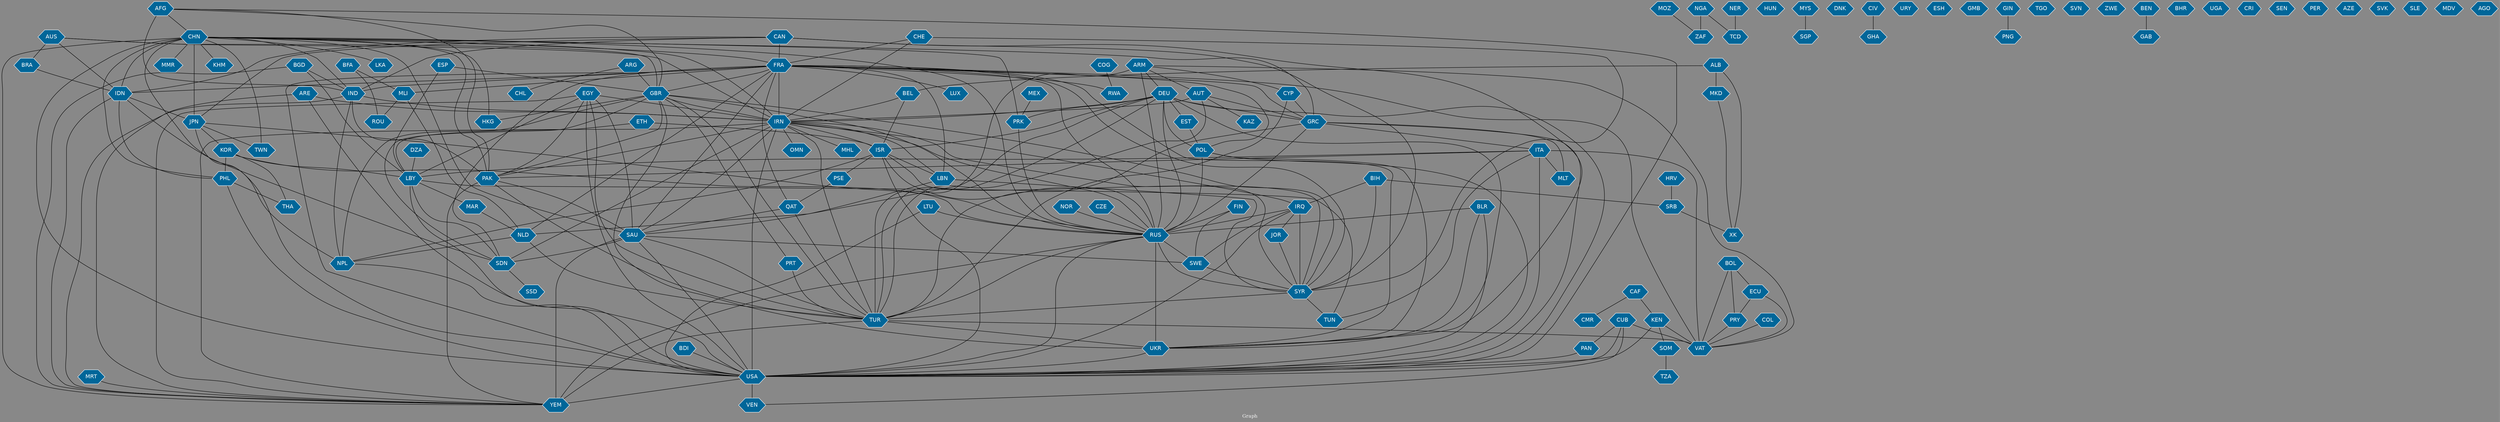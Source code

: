// Countries together in item graph
graph {
	graph [bgcolor="#888888" fontcolor=white fontsize=12 label="Graph" outputorder=edgesfirst overlap=prism]
	node [color=white fillcolor="#006699" fontcolor=white fontname=Helvetica shape=hexagon style=filled]
	edge [arrowhead=open color=black fontcolor=white fontname=Courier fontsize=12]
		IRQ [label=IRQ]
		IRN [label=IRN]
		UKR [label=UKR]
		TUR [label=TUR]
		CHN [label=CHN]
		RUS [label=RUS]
		YEM [label=YEM]
		NGA [label=NGA]
		SAU [label=SAU]
		SYR [label=SYR]
		ISR [label=ISR]
		FRA [label=FRA]
		CUB [label=CUB]
		JPN [label=JPN]
		GRC [label=GRC]
		USA [label=USA]
		CYP [label=CYP]
		EGY [label=EGY]
		JOR [label=JOR]
		LBY [label=LBY]
		PAK [label=PAK]
		PSE [label=PSE]
		AUS [label=AUS]
		POL [label=POL]
		BGD [label=BGD]
		KEN [label=KEN]
		MLI [label=MLI]
		NLD [label=NLD]
		ZAF [label=ZAF]
		HUN [label=HUN]
		ROU [label=ROU]
		SOM [label=SOM]
		IDN [label=IDN]
		MOZ [label=MOZ]
		SWE [label=SWE]
		VAT [label=VAT]
		DEU [label=DEU]
		TUN [label=TUN]
		MEX [label=MEX]
		NPL [label=NPL]
		ESP [label=ESP]
		SGP [label=SGP]
		MYS [label=MYS]
		DNK [label=DNK]
		BRA [label=BRA]
		AFG [label=AFG]
		GBR [label=GBR]
		HKG [label=HKG]
		FIN [label=FIN]
		KOR [label=KOR]
		KAZ [label=KAZ]
		ARG [label=ARG]
		SDN [label=SDN]
		THA [label=THA]
		MAR [label=MAR]
		PRK [label=PRK]
		ITA [label=ITA]
		ETH [label=ETH]
		CHL [label=CHL]
		BEL [label=BEL]
		SRB [label=SRB]
		CIV [label=CIV]
		GHA [label=GHA]
		BDI [label=BDI]
		LKA [label=LKA]
		ARM [label=ARM]
		URY [label=URY]
		IND [label=IND]
		CAN [label=CAN]
		PRY [label=PRY]
		ECU [label=ECU]
		BOL [label=BOL]
		COG [label=COG]
		ARE [label=ARE]
		PRT [label=PRT]
		ESH [label=ESH]
		CAF [label=CAF]
		GMB [label=GMB]
		GIN [label=GIN]
		PNG [label=PNG]
		TWN [label=TWN]
		CHE [label=CHE]
		ALB [label=ALB]
		TGO [label=TGO]
		BIH [label=BIH]
		NOR [label=NOR]
		SVN [label=SVN]
		MLT [label=MLT]
		MMR [label=MMR]
		PHL [label=PHL]
		LBN [label=LBN]
		MHL [label=MHL]
		MKD [label=MKD]
		VEN [label=VEN]
		QAT [label=QAT]
		LTU [label=LTU]
		COL [label=COL]
		ZWE [label=ZWE]
		BEN [label=BEN]
		GAB [label=GAB]
		BLR [label=BLR]
		DZA [label=DZA]
		XK [label=XK]
		CZE [label=CZE]
		TZA [label=TZA]
		KHM [label=KHM]
		TCD [label=TCD]
		BHR [label=BHR]
		PAN [label=PAN]
		AUT [label=AUT]
		SSD [label=SSD]
		NER [label=NER]
		OMN [label=OMN]
		UGA [label=UGA]
		CRI [label=CRI]
		CMR [label=CMR]
		BFA [label=BFA]
		LUX [label=LUX]
		EST [label=EST]
		SEN [label=SEN]
		PER [label=PER]
		RWA [label=RWA]
		MRT [label=MRT]
		AZE [label=AZE]
		HRV [label=HRV]
		SVK [label=SVK]
		SLE [label=SLE]
		MDV [label=MDV]
		AGO [label=AGO]
			FRA -- IDN [weight=2]
			AUT -- GRC [weight=1]
			GBR -- SDN [weight=1]
			SYR -- TUR [weight=3]
			FRA -- NLD [weight=4]
			BLR -- USA [weight=1]
			CUB -- PAN [weight=1]
			ETH -- LBY [weight=6]
			CHN -- NPL [weight=1]
			FRA -- IRN [weight=7]
			AUT -- TUR [weight=1]
			CAN -- SYR [weight=1]
			SAU -- YEM [weight=69]
			LBY -- SDN [weight=1]
			GBR -- IRN [weight=1]
			RUS -- TUR [weight=2]
			SAU -- SWE [weight=1]
			BFA -- ROU [weight=2]
			FIN -- SWE [weight=2]
			CHN -- SAU [weight=1]
			CHE -- SYR [weight=1]
			CYP -- TUR [weight=6]
			ARM -- TUR [weight=15]
			BIH -- SRB [weight=2]
			FRA -- RWA [weight=1]
			DEU -- PRK [weight=1]
			PHL -- THA [weight=1]
			AFG -- GBR [weight=1]
			JOR -- SYR [weight=4]
			COL -- VAT [weight=1]
			MLI -- NLD [weight=4]
			FRA -- IND [weight=6]
			GBR -- PRT [weight=1]
			PHL -- USA [weight=1]
			AFG -- USA [weight=1]
			EST -- POL [weight=1]
			TUR -- VAT [weight=6]
			ITA -- PAK [weight=3]
			PRT -- TUR [weight=1]
			ITA -- MLT [weight=1]
			ALB -- BEL [weight=1]
			HRV -- SRB [weight=1]
			IRN -- ISR [weight=25]
			SAU -- TUR [weight=3]
			CHN -- PRK [weight=3]
			BOL -- ECU [weight=1]
			COG -- RWA [weight=2]
			CAN -- JPN [weight=1]
			PAK -- TUR [weight=1]
			CAN -- IND [weight=2]
			USA -- YEM [weight=7]
			BIH -- IRQ [weight=1]
			IRQ -- SWE [weight=1]
			JPN -- TWN [weight=1]
			BGD -- LBY [weight=1]
			FRA -- MLI [weight=4]
			LTU -- RUS [weight=1]
			QAT -- TUR [weight=1]
			AUT -- IRN [weight=4]
			BEL -- IRN [weight=1]
			PAK -- YEM [weight=16]
			ARM -- DEU [weight=5]
			CHN -- GRC [weight=1]
			ISR -- LBN [weight=1]
			MEX -- PRK [weight=1]
			CHN -- LKA [weight=1]
			EGY -- PAK [weight=2]
			GBR -- UKR [weight=1]
			KEN -- VAT [weight=3]
			CAN -- IDN [weight=1]
			DEU -- RUS [weight=5]
			JPN -- USA [weight=5]
			IRN -- LBN [weight=1]
			CHN -- USA [weight=5]
			BOL -- PRY [weight=1]
			GRC -- TUR [weight=3]
			ARM -- RUS [weight=2]
			NOR -- RUS [weight=1]
			MAR -- NLD [weight=1]
			EGY -- YEM [weight=1]
			MRT -- YEM [weight=2]
			ALB -- XK [weight=1]
			CHN -- IDN [weight=7]
			BLR -- RUS [weight=3]
			IRN -- SDN [weight=1]
			CHN -- IND [weight=3]
			BLR -- UKR [weight=1]
			GBR -- HKG [weight=2]
			CHN -- TWN [weight=3]
			NLD -- TUR [weight=2]
			KOR -- THA [weight=1]
			ESP -- LBY [weight=1]
			LTU -- USA [weight=2]
			SDN -- SSD [weight=1]
			IRQ -- RUS [weight=1]
			IDN -- JPN [weight=6]
			EGY -- USA [weight=2]
			TUR -- YEM [weight=5]
			FRA -- SAU [weight=1]
			ISR -- RUS [weight=1]
			BGD -- YEM [weight=1]
			CHN -- JPN [weight=24]
			LBN -- SYR [weight=1]
			UKR -- USA [weight=1]
			ARE -- USA [weight=2]
			IRQ -- SYR [weight=24]
			BGD -- IND [weight=2]
			KOR -- LBY [weight=3]
			DEU -- POL [weight=1]
			IND -- YEM [weight=2]
			ISR -- USA [weight=7]
			DEU -- GRC [weight=10]
			CUB -- VAT [weight=4]
			GBR -- RUS [weight=2]
			CAF -- CMR [weight=1]
			KEN -- SOM [weight=15]
			DEU -- EST [weight=1]
			ARM -- VAT [weight=6]
			IRN -- SYR [weight=6]
			BOL -- VAT [weight=1]
			PSE -- QAT [weight=1]
			AUS -- IDN [weight=16]
			POL -- USA [weight=1]
			KEN -- USA [weight=1]
			IDN -- SDN [weight=1]
			LBY -- TUN [weight=1]
			ECU -- VAT [weight=1]
			GBR -- SYR [weight=2]
			AUS -- GBR [weight=2]
			GRC -- RUS [weight=14]
			IRN -- RUS [weight=21]
			SAU -- SDN [weight=1]
			GIN -- PNG [weight=1]
			CIV -- GHA [weight=2]
			ISR -- PSE [weight=18]
			ARE -- IRN [weight=2]
			IND -- PAK [weight=6]
			FRA -- GBR [weight=2]
			CAF -- KEN [weight=1]
			IRN -- IRQ [weight=4]
			AUS -- IRN [weight=1]
			SWE -- SYR [weight=2]
			ECU -- PRY [weight=1]
			CHN -- KHM [weight=1]
			ALB -- MKD [weight=2]
			PRY -- VAT [weight=1]
			LBY -- MAR [weight=1]
			IRN -- MHL [weight=1]
			TUR -- UKR [weight=1]
			MKD -- XK [weight=1]
			GBR -- NPL [weight=2]
			IDN -- PHL [weight=2]
			CHN -- MMR [weight=3]
			LBY -- USA [weight=1]
			ARM -- CYP [weight=1]
			AFG -- IND [weight=4]
			DZA -- LBY [weight=1]
			DEU -- NLD [weight=1]
			FRA -- SYR [weight=1]
			DEU -- IRN [weight=11]
			ITA -- VAT [weight=5]
			IRQ -- JOR [weight=4]
			FRA -- LUX [weight=1]
			CHN -- PHL [weight=8]
			ETH -- ISR [weight=1]
			MLI -- ROU [weight=2]
			RUS -- UKR [weight=26]
			ITA -- USA [weight=6]
			EGY -- IRN [weight=1]
			FRA -- RUS [weight=4]
			IRN -- USA [weight=39]
			GRC -- USA [weight=1]
			IRN -- TUR [weight=5]
			QAT -- SAU [weight=1]
			IRN -- SAU [weight=19]
			ESP -- GBR [weight=2]
			ISR -- NPL [weight=1]
			POL -- RUS [weight=1]
			IDN -- YEM [weight=1]
			FRA -- LBN [weight=1]
			NLD -- NPL [weight=1]
			BFA -- MLI [weight=2]
			BDI -- USA [weight=1]
			IRN -- PAK [weight=7]
			NGA -- TCD [weight=1]
			NGA -- ZAF [weight=4]
			CHN -- YEM [weight=4]
			DEU -- ISR [weight=1]
			AUS -- BRA [weight=2]
			FRA -- GRC [weight=1]
			CUB -- VEN [weight=1]
			CHE -- IRN [weight=1]
			AUT -- KAZ [weight=1]
			ITA -- TUN [weight=1]
			GRC -- ITA [weight=1]
			DEU -- UKR [weight=8]
			ARM -- AUT [weight=1]
			FRA -- USA [weight=1]
			EGY -- SAU [weight=2]
			EGY -- LBY [weight=1]
			KOR -- PHL [weight=1]
			ITA -- LBY [weight=5]
			ISR -- SYR [weight=3]
			AFG -- CHN [weight=1]
			SOM -- TZA [weight=1]
			BIH -- SYR [weight=2]
			EGY -- TUR [weight=2]
			IRQ -- USA [weight=3]
			CAN -- UKR [weight=2]
			CHN -- IRN [weight=3]
			IRN -- OMN [weight=1]
			IRN -- YEM [weight=46]
			JPN -- KOR [weight=2]
			SYR -- TUN [weight=2]
			FRA -- VAT [weight=1]
			ARG -- CHL [weight=2]
			ARG -- GBR [weight=4]
			GBR -- TUR [weight=3]
			MOZ -- ZAF [weight=2]
			BRA -- IDN [weight=3]
			CHN -- FRA [weight=1]
			IND -- IRN [weight=1]
			DEU -- TUR [weight=3]
			MYS -- SGP [weight=2]
			BEN -- GAB [weight=1]
			BEL -- ISR [weight=1]
			PAN -- USA [weight=1]
			CAN -- FRA [weight=1]
			CHN -- RUS [weight=3]
			KOR -- RUS [weight=1]
			RUS -- USA [weight=7]
			FRA -- QAT [weight=3]
			JPN -- RUS [weight=3]
			DEU -- USA [weight=1]
			USA -- VEN [weight=2]
			PAK -- SAU [weight=7]
			CUB -- USA [weight=22]
			LBN -- SAU [weight=1]
			FIN -- RUS [weight=3]
			RUS -- SYR [weight=7]
			SRB -- XK [weight=2]
			POL -- UKR [weight=1]
			RUS -- YEM [weight=8]
			GRC -- MLT [weight=1]
			GBR -- PAK [weight=2]
			PRK -- RUS [weight=1]
			FRA -- POL [weight=1]
			ARE -- YEM [weight=2]
			RUS -- SWE [weight=2]
			CYP -- GRC [weight=3]
			CHN -- PAK [weight=10]
			FRA -- UKR [weight=1]
			NPL -- USA [weight=3]
			AFG -- PAK [weight=1]
			CZE -- RUS [weight=1]
			IND -- NPL [weight=5]
			NER -- TCD [weight=2]
			FRA -- SDN [weight=1]
			CHE -- FRA [weight=2]
			CHN -- HKG [weight=3]
			SAU -- USA [weight=3]
}